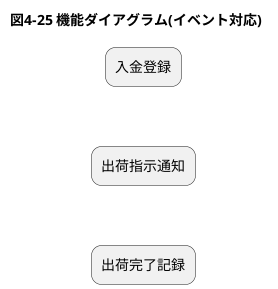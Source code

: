 @startuml
title 図4-25 機能ダイアグラム(イベント対応)
skinparam rectangleRoundCorner 20
rectangle 入金登録 as A1
rectangle 出荷指示通知 as A2
rectangle 出荷完了記録 as A3
A1 -[hidden]- A2
A2 -[hidden]- A3
@enduml